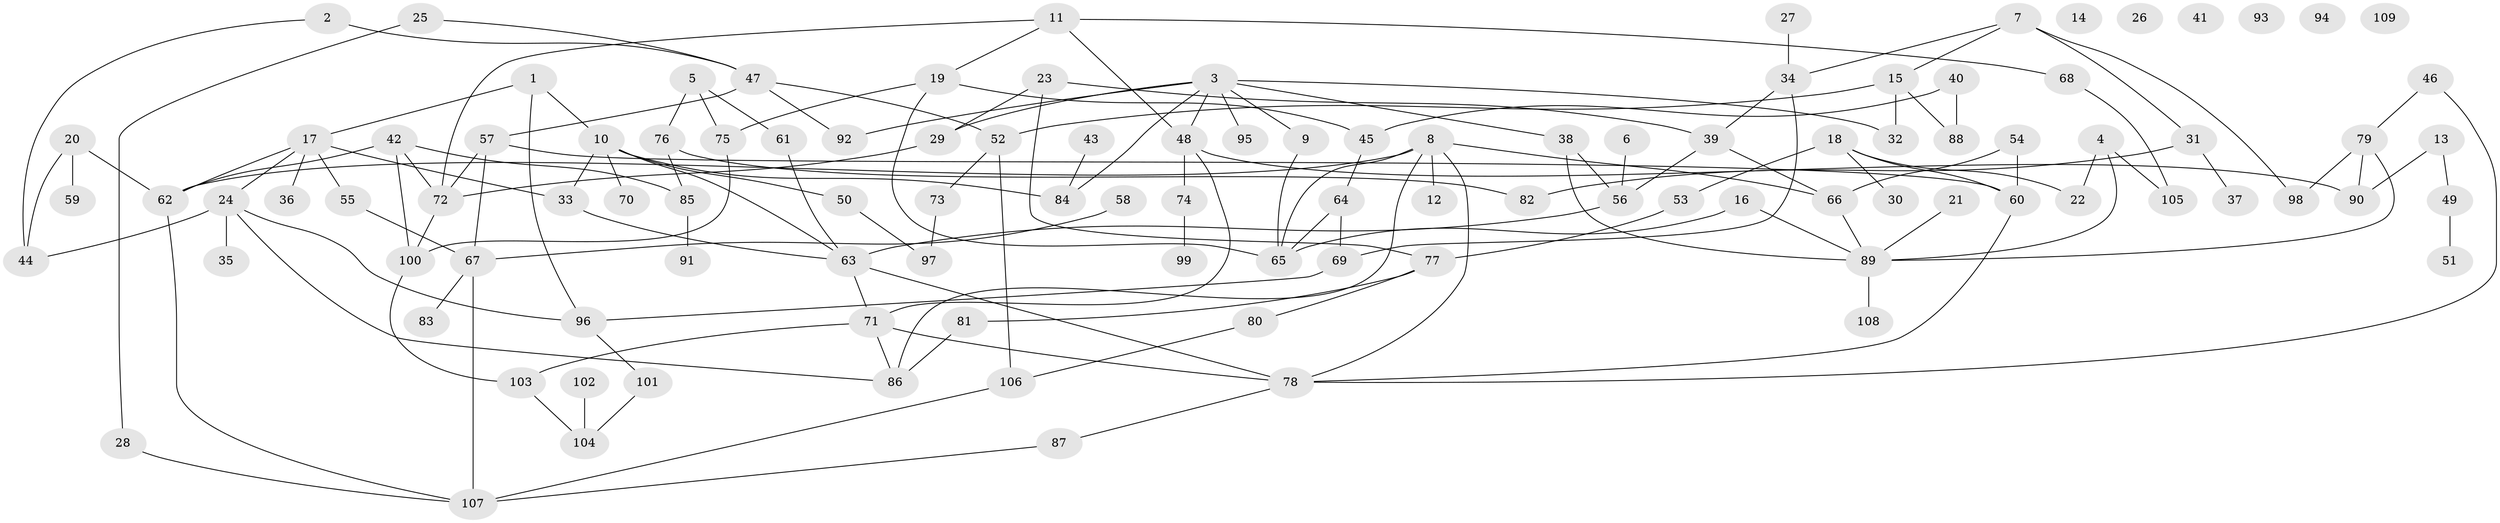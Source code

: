 // coarse degree distribution, {11: 0.024390243902439025, 5: 0.07317073170731707, 10: 0.04878048780487805, 3: 0.14634146341463414, 4: 0.0975609756097561, 15: 0.024390243902439025, 8: 0.07317073170731707, 7: 0.024390243902439025, 0: 0.14634146341463414, 1: 0.17073170731707318, 2: 0.14634146341463414, 9: 0.024390243902439025}
// Generated by graph-tools (version 1.1) at 2025/16/03/04/25 18:16:32]
// undirected, 109 vertices, 151 edges
graph export_dot {
graph [start="1"]
  node [color=gray90,style=filled];
  1;
  2;
  3;
  4;
  5;
  6;
  7;
  8;
  9;
  10;
  11;
  12;
  13;
  14;
  15;
  16;
  17;
  18;
  19;
  20;
  21;
  22;
  23;
  24;
  25;
  26;
  27;
  28;
  29;
  30;
  31;
  32;
  33;
  34;
  35;
  36;
  37;
  38;
  39;
  40;
  41;
  42;
  43;
  44;
  45;
  46;
  47;
  48;
  49;
  50;
  51;
  52;
  53;
  54;
  55;
  56;
  57;
  58;
  59;
  60;
  61;
  62;
  63;
  64;
  65;
  66;
  67;
  68;
  69;
  70;
  71;
  72;
  73;
  74;
  75;
  76;
  77;
  78;
  79;
  80;
  81;
  82;
  83;
  84;
  85;
  86;
  87;
  88;
  89;
  90;
  91;
  92;
  93;
  94;
  95;
  96;
  97;
  98;
  99;
  100;
  101;
  102;
  103;
  104;
  105;
  106;
  107;
  108;
  109;
  1 -- 10;
  1 -- 17;
  1 -- 96;
  2 -- 44;
  2 -- 47;
  3 -- 9;
  3 -- 29;
  3 -- 32;
  3 -- 38;
  3 -- 48;
  3 -- 84;
  3 -- 92;
  3 -- 95;
  4 -- 22;
  4 -- 89;
  4 -- 105;
  5 -- 61;
  5 -- 75;
  5 -- 76;
  6 -- 56;
  7 -- 15;
  7 -- 31;
  7 -- 34;
  7 -- 98;
  8 -- 12;
  8 -- 62;
  8 -- 65;
  8 -- 66;
  8 -- 78;
  8 -- 86;
  9 -- 65;
  10 -- 33;
  10 -- 50;
  10 -- 63;
  10 -- 70;
  10 -- 84;
  11 -- 19;
  11 -- 48;
  11 -- 68;
  11 -- 72;
  13 -- 49;
  13 -- 90;
  15 -- 32;
  15 -- 52;
  15 -- 88;
  16 -- 65;
  16 -- 89;
  17 -- 24;
  17 -- 33;
  17 -- 36;
  17 -- 55;
  17 -- 62;
  18 -- 22;
  18 -- 30;
  18 -- 53;
  18 -- 60;
  19 -- 45;
  19 -- 65;
  19 -- 75;
  20 -- 44;
  20 -- 59;
  20 -- 62;
  21 -- 89;
  23 -- 29;
  23 -- 39;
  23 -- 77;
  24 -- 35;
  24 -- 44;
  24 -- 86;
  24 -- 96;
  25 -- 28;
  25 -- 47;
  27 -- 34;
  28 -- 107;
  29 -- 72;
  31 -- 37;
  31 -- 82;
  33 -- 63;
  34 -- 39;
  34 -- 69;
  38 -- 56;
  38 -- 89;
  39 -- 56;
  39 -- 66;
  40 -- 45;
  40 -- 88;
  42 -- 62;
  42 -- 72;
  42 -- 85;
  42 -- 100;
  43 -- 84;
  45 -- 64;
  46 -- 78;
  46 -- 79;
  47 -- 52;
  47 -- 57;
  47 -- 92;
  48 -- 71;
  48 -- 74;
  48 -- 90;
  49 -- 51;
  50 -- 97;
  52 -- 73;
  52 -- 106;
  53 -- 77;
  54 -- 60;
  54 -- 66;
  55 -- 67;
  56 -- 63;
  57 -- 60;
  57 -- 67;
  57 -- 72;
  58 -- 67;
  60 -- 78;
  61 -- 63;
  62 -- 107;
  63 -- 71;
  63 -- 78;
  64 -- 65;
  64 -- 69;
  66 -- 89;
  67 -- 83;
  67 -- 107;
  68 -- 105;
  69 -- 96;
  71 -- 78;
  71 -- 86;
  71 -- 103;
  72 -- 100;
  73 -- 97;
  74 -- 99;
  75 -- 100;
  76 -- 82;
  76 -- 85;
  77 -- 80;
  77 -- 81;
  78 -- 87;
  79 -- 89;
  79 -- 90;
  79 -- 98;
  80 -- 106;
  81 -- 86;
  85 -- 91;
  87 -- 107;
  89 -- 108;
  96 -- 101;
  100 -- 103;
  101 -- 104;
  102 -- 104;
  103 -- 104;
  106 -- 107;
}
